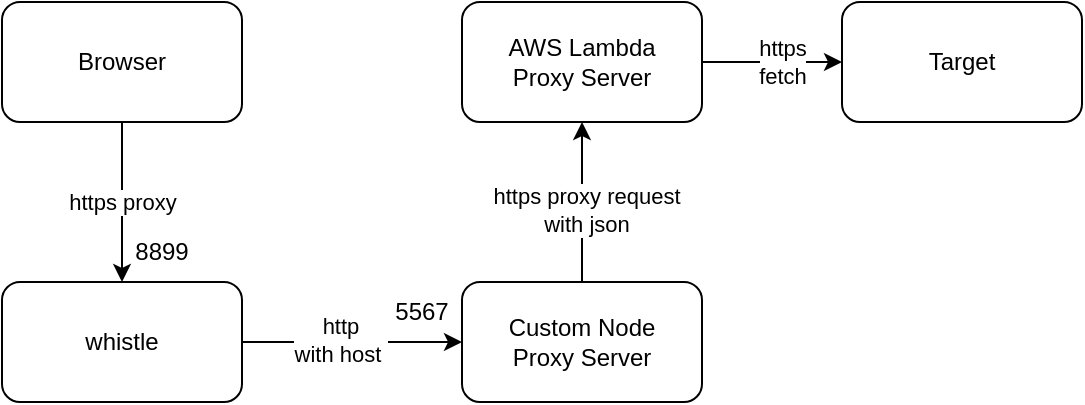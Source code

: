 <mxfile>
    <diagram id="4bTGqgMn7PbpjjYYT-fJ" name="Page-1">
        <mxGraphModel dx="734" dy="380" grid="1" gridSize="10" guides="1" tooltips="1" connect="1" arrows="1" fold="1" page="1" pageScale="1" pageWidth="850" pageHeight="1100" math="0" shadow="0">
            <root>
                <mxCell id="0"/>
                <mxCell id="1" parent="0"/>
                <mxCell id="4" value="" style="edgeStyle=none;html=1;" parent="1" source="2" edge="1">
                    <mxGeometry relative="1" as="geometry">
                        <mxPoint x="230" y="350" as="targetPoint"/>
                    </mxGeometry>
                </mxCell>
                <mxCell id="8" value="https proxy" style="edgeLabel;html=1;align=center;verticalAlign=middle;resizable=0;points=[];" parent="4" vertex="1" connectable="0">
                    <mxGeometry relative="1" as="geometry">
                        <mxPoint as="offset"/>
                    </mxGeometry>
                </mxCell>
                <mxCell id="2" value="Browser" style="rounded=1;whiteSpace=wrap;html=1;" parent="1" vertex="1">
                    <mxGeometry x="170" y="210" width="120" height="60" as="geometry"/>
                </mxCell>
                <mxCell id="6" value="" style="edgeStyle=none;html=1;" parent="1" source="3" target="5" edge="1">
                    <mxGeometry relative="1" as="geometry"/>
                </mxCell>
                <mxCell id="9" value="http&lt;br&gt;with host&amp;nbsp;" style="edgeLabel;html=1;align=center;verticalAlign=middle;resizable=0;points=[];" parent="6" vertex="1" connectable="0">
                    <mxGeometry x="-0.136" y="1" relative="1" as="geometry">
                        <mxPoint x="1" as="offset"/>
                    </mxGeometry>
                </mxCell>
                <mxCell id="3" value="whistle" style="rounded=1;whiteSpace=wrap;html=1;" parent="1" vertex="1">
                    <mxGeometry x="170" y="350" width="120" height="60" as="geometry"/>
                </mxCell>
                <mxCell id="10" value="" style="edgeStyle=none;html=1;" parent="1" source="5" target="7" edge="1">
                    <mxGeometry relative="1" as="geometry"/>
                </mxCell>
                <mxCell id="11" value="https proxy request&lt;br&gt;with json" style="edgeLabel;html=1;align=center;verticalAlign=middle;resizable=0;points=[];" parent="10" vertex="1" connectable="0">
                    <mxGeometry x="-0.1" y="-1" relative="1" as="geometry">
                        <mxPoint x="1" as="offset"/>
                    </mxGeometry>
                </mxCell>
                <mxCell id="5" value="Custom Node&lt;br&gt;Proxy Server" style="rounded=1;whiteSpace=wrap;html=1;" parent="1" vertex="1">
                    <mxGeometry x="400" y="350" width="120" height="60" as="geometry"/>
                </mxCell>
                <mxCell id="13" value="https&lt;br&gt;fetch" style="edgeStyle=none;html=1;" parent="1" source="7" target="12" edge="1">
                    <mxGeometry x="0.143" relative="1" as="geometry">
                        <mxPoint as="offset"/>
                    </mxGeometry>
                </mxCell>
                <mxCell id="7" value="AWS Lambda&lt;br&gt;Proxy Server" style="rounded=1;whiteSpace=wrap;html=1;" parent="1" vertex="1">
                    <mxGeometry x="400" y="210" width="120" height="60" as="geometry"/>
                </mxCell>
                <mxCell id="12" value="Target" style="rounded=1;whiteSpace=wrap;html=1;" parent="1" vertex="1">
                    <mxGeometry x="590" y="210" width="120" height="60" as="geometry"/>
                </mxCell>
                <mxCell id="14" value="8899" style="text;html=1;strokeColor=none;fillColor=none;align=center;verticalAlign=middle;whiteSpace=wrap;rounded=0;" vertex="1" parent="1">
                    <mxGeometry x="220" y="320" width="60" height="30" as="geometry"/>
                </mxCell>
                <mxCell id="15" value="5567" style="text;html=1;strokeColor=none;fillColor=none;align=center;verticalAlign=middle;whiteSpace=wrap;rounded=0;" vertex="1" parent="1">
                    <mxGeometry x="350" y="350" width="60" height="30" as="geometry"/>
                </mxCell>
            </root>
        </mxGraphModel>
    </diagram>
</mxfile>